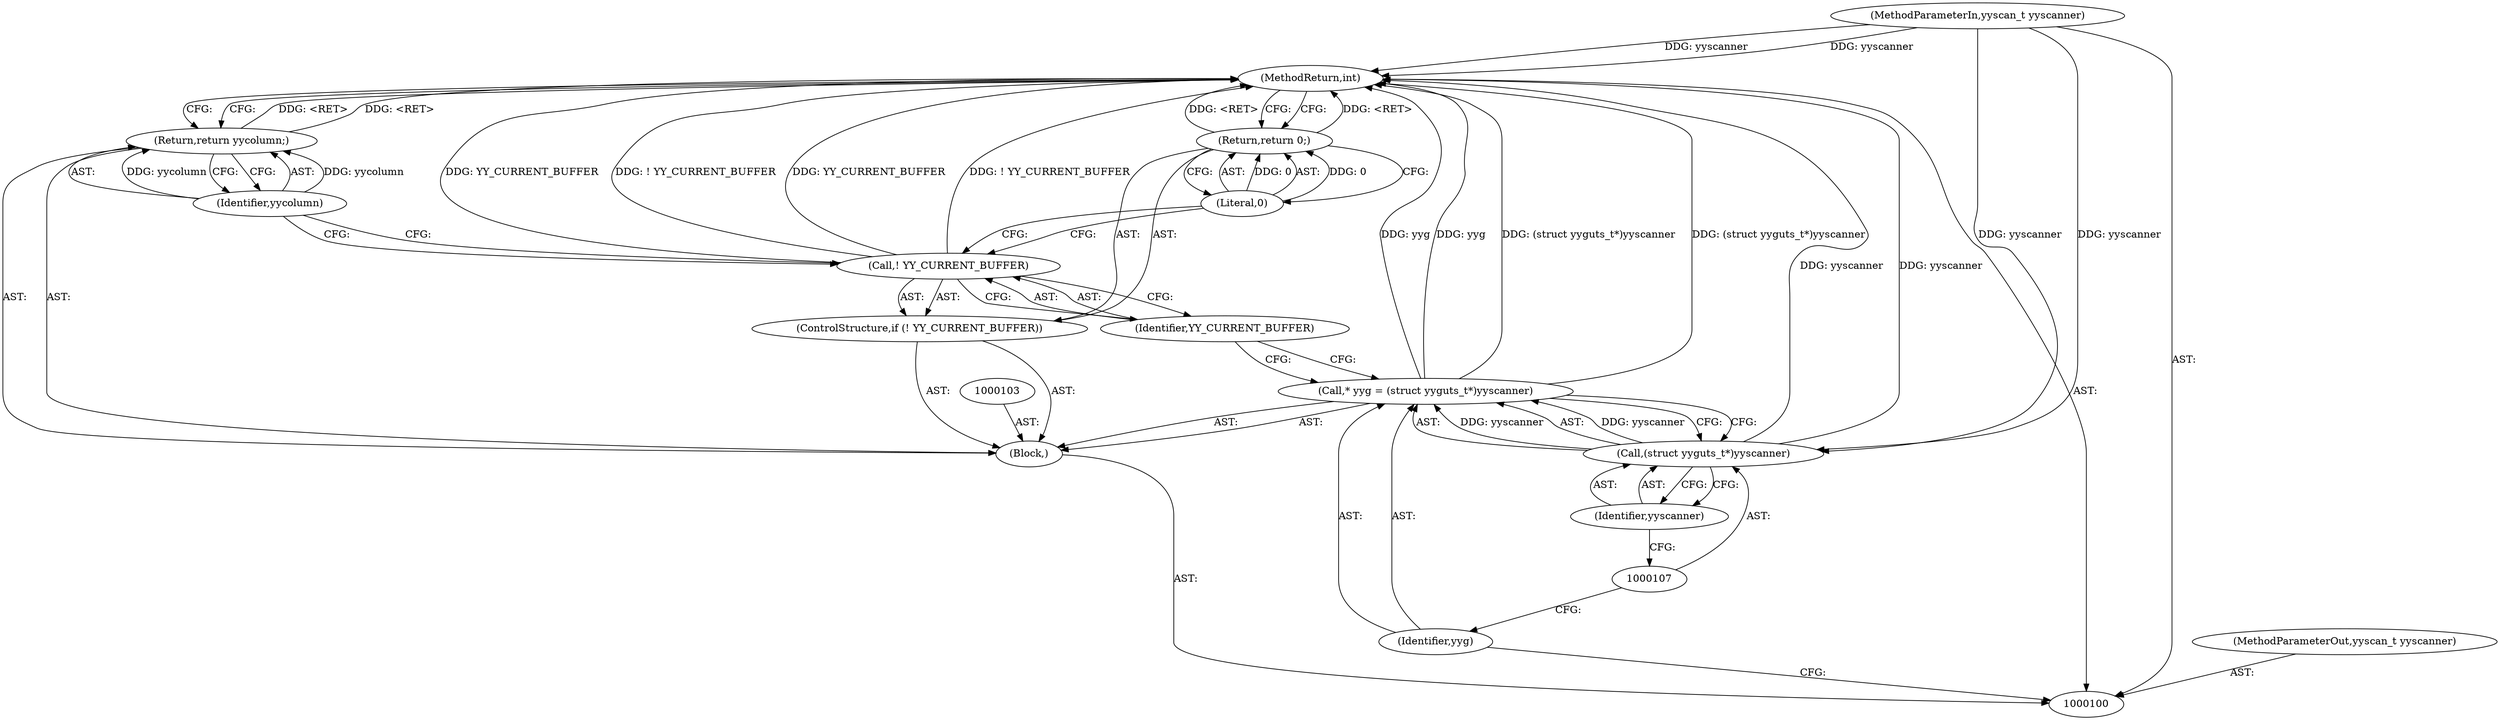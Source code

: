 digraph "0_yara_3119b232c9c453c98d8fa8b6ae4e37ba18117cd4_0" {
"1000116" [label="(MethodReturn,int)"];
"1000101" [label="(MethodParameterIn,yyscan_t yyscanner)"];
"1000137" [label="(MethodParameterOut,yyscan_t yyscanner)"];
"1000102" [label="(Block,)"];
"1000104" [label="(Call,* yyg = (struct yyguts_t*)yyscanner)"];
"1000105" [label="(Identifier,yyg)"];
"1000106" [label="(Call,(struct yyguts_t*)yyscanner)"];
"1000108" [label="(Identifier,yyscanner)"];
"1000110" [label="(Call,! YY_CURRENT_BUFFER)"];
"1000111" [label="(Identifier,YY_CURRENT_BUFFER)"];
"1000109" [label="(ControlStructure,if (! YY_CURRENT_BUFFER))"];
"1000112" [label="(Return,return 0;)"];
"1000113" [label="(Literal,0)"];
"1000115" [label="(Identifier,yycolumn)"];
"1000114" [label="(Return,return yycolumn;)"];
"1000116" -> "1000100"  [label="AST: "];
"1000116" -> "1000112"  [label="CFG: "];
"1000116" -> "1000114"  [label="CFG: "];
"1000106" -> "1000116"  [label="DDG: yyscanner"];
"1000104" -> "1000116"  [label="DDG: yyg"];
"1000104" -> "1000116"  [label="DDG: (struct yyguts_t*)yyscanner"];
"1000110" -> "1000116"  [label="DDG: YY_CURRENT_BUFFER"];
"1000110" -> "1000116"  [label="DDG: ! YY_CURRENT_BUFFER"];
"1000101" -> "1000116"  [label="DDG: yyscanner"];
"1000112" -> "1000116"  [label="DDG: <RET>"];
"1000114" -> "1000116"  [label="DDG: <RET>"];
"1000101" -> "1000100"  [label="AST: "];
"1000101" -> "1000116"  [label="DDG: yyscanner"];
"1000101" -> "1000106"  [label="DDG: yyscanner"];
"1000137" -> "1000100"  [label="AST: "];
"1000102" -> "1000100"  [label="AST: "];
"1000103" -> "1000102"  [label="AST: "];
"1000104" -> "1000102"  [label="AST: "];
"1000109" -> "1000102"  [label="AST: "];
"1000114" -> "1000102"  [label="AST: "];
"1000104" -> "1000102"  [label="AST: "];
"1000104" -> "1000106"  [label="CFG: "];
"1000105" -> "1000104"  [label="AST: "];
"1000106" -> "1000104"  [label="AST: "];
"1000111" -> "1000104"  [label="CFG: "];
"1000104" -> "1000116"  [label="DDG: yyg"];
"1000104" -> "1000116"  [label="DDG: (struct yyguts_t*)yyscanner"];
"1000106" -> "1000104"  [label="DDG: yyscanner"];
"1000105" -> "1000104"  [label="AST: "];
"1000105" -> "1000100"  [label="CFG: "];
"1000107" -> "1000105"  [label="CFG: "];
"1000106" -> "1000104"  [label="AST: "];
"1000106" -> "1000108"  [label="CFG: "];
"1000107" -> "1000106"  [label="AST: "];
"1000108" -> "1000106"  [label="AST: "];
"1000104" -> "1000106"  [label="CFG: "];
"1000106" -> "1000116"  [label="DDG: yyscanner"];
"1000106" -> "1000104"  [label="DDG: yyscanner"];
"1000101" -> "1000106"  [label="DDG: yyscanner"];
"1000108" -> "1000106"  [label="AST: "];
"1000108" -> "1000107"  [label="CFG: "];
"1000106" -> "1000108"  [label="CFG: "];
"1000110" -> "1000109"  [label="AST: "];
"1000110" -> "1000111"  [label="CFG: "];
"1000111" -> "1000110"  [label="AST: "];
"1000113" -> "1000110"  [label="CFG: "];
"1000115" -> "1000110"  [label="CFG: "];
"1000110" -> "1000116"  [label="DDG: YY_CURRENT_BUFFER"];
"1000110" -> "1000116"  [label="DDG: ! YY_CURRENT_BUFFER"];
"1000111" -> "1000110"  [label="AST: "];
"1000111" -> "1000104"  [label="CFG: "];
"1000110" -> "1000111"  [label="CFG: "];
"1000109" -> "1000102"  [label="AST: "];
"1000110" -> "1000109"  [label="AST: "];
"1000112" -> "1000109"  [label="AST: "];
"1000112" -> "1000109"  [label="AST: "];
"1000112" -> "1000113"  [label="CFG: "];
"1000113" -> "1000112"  [label="AST: "];
"1000116" -> "1000112"  [label="CFG: "];
"1000112" -> "1000116"  [label="DDG: <RET>"];
"1000113" -> "1000112"  [label="DDG: 0"];
"1000113" -> "1000112"  [label="AST: "];
"1000113" -> "1000110"  [label="CFG: "];
"1000112" -> "1000113"  [label="CFG: "];
"1000113" -> "1000112"  [label="DDG: 0"];
"1000115" -> "1000114"  [label="AST: "];
"1000115" -> "1000110"  [label="CFG: "];
"1000114" -> "1000115"  [label="CFG: "];
"1000115" -> "1000114"  [label="DDG: yycolumn"];
"1000114" -> "1000102"  [label="AST: "];
"1000114" -> "1000115"  [label="CFG: "];
"1000115" -> "1000114"  [label="AST: "];
"1000116" -> "1000114"  [label="CFG: "];
"1000114" -> "1000116"  [label="DDG: <RET>"];
"1000115" -> "1000114"  [label="DDG: yycolumn"];
}
